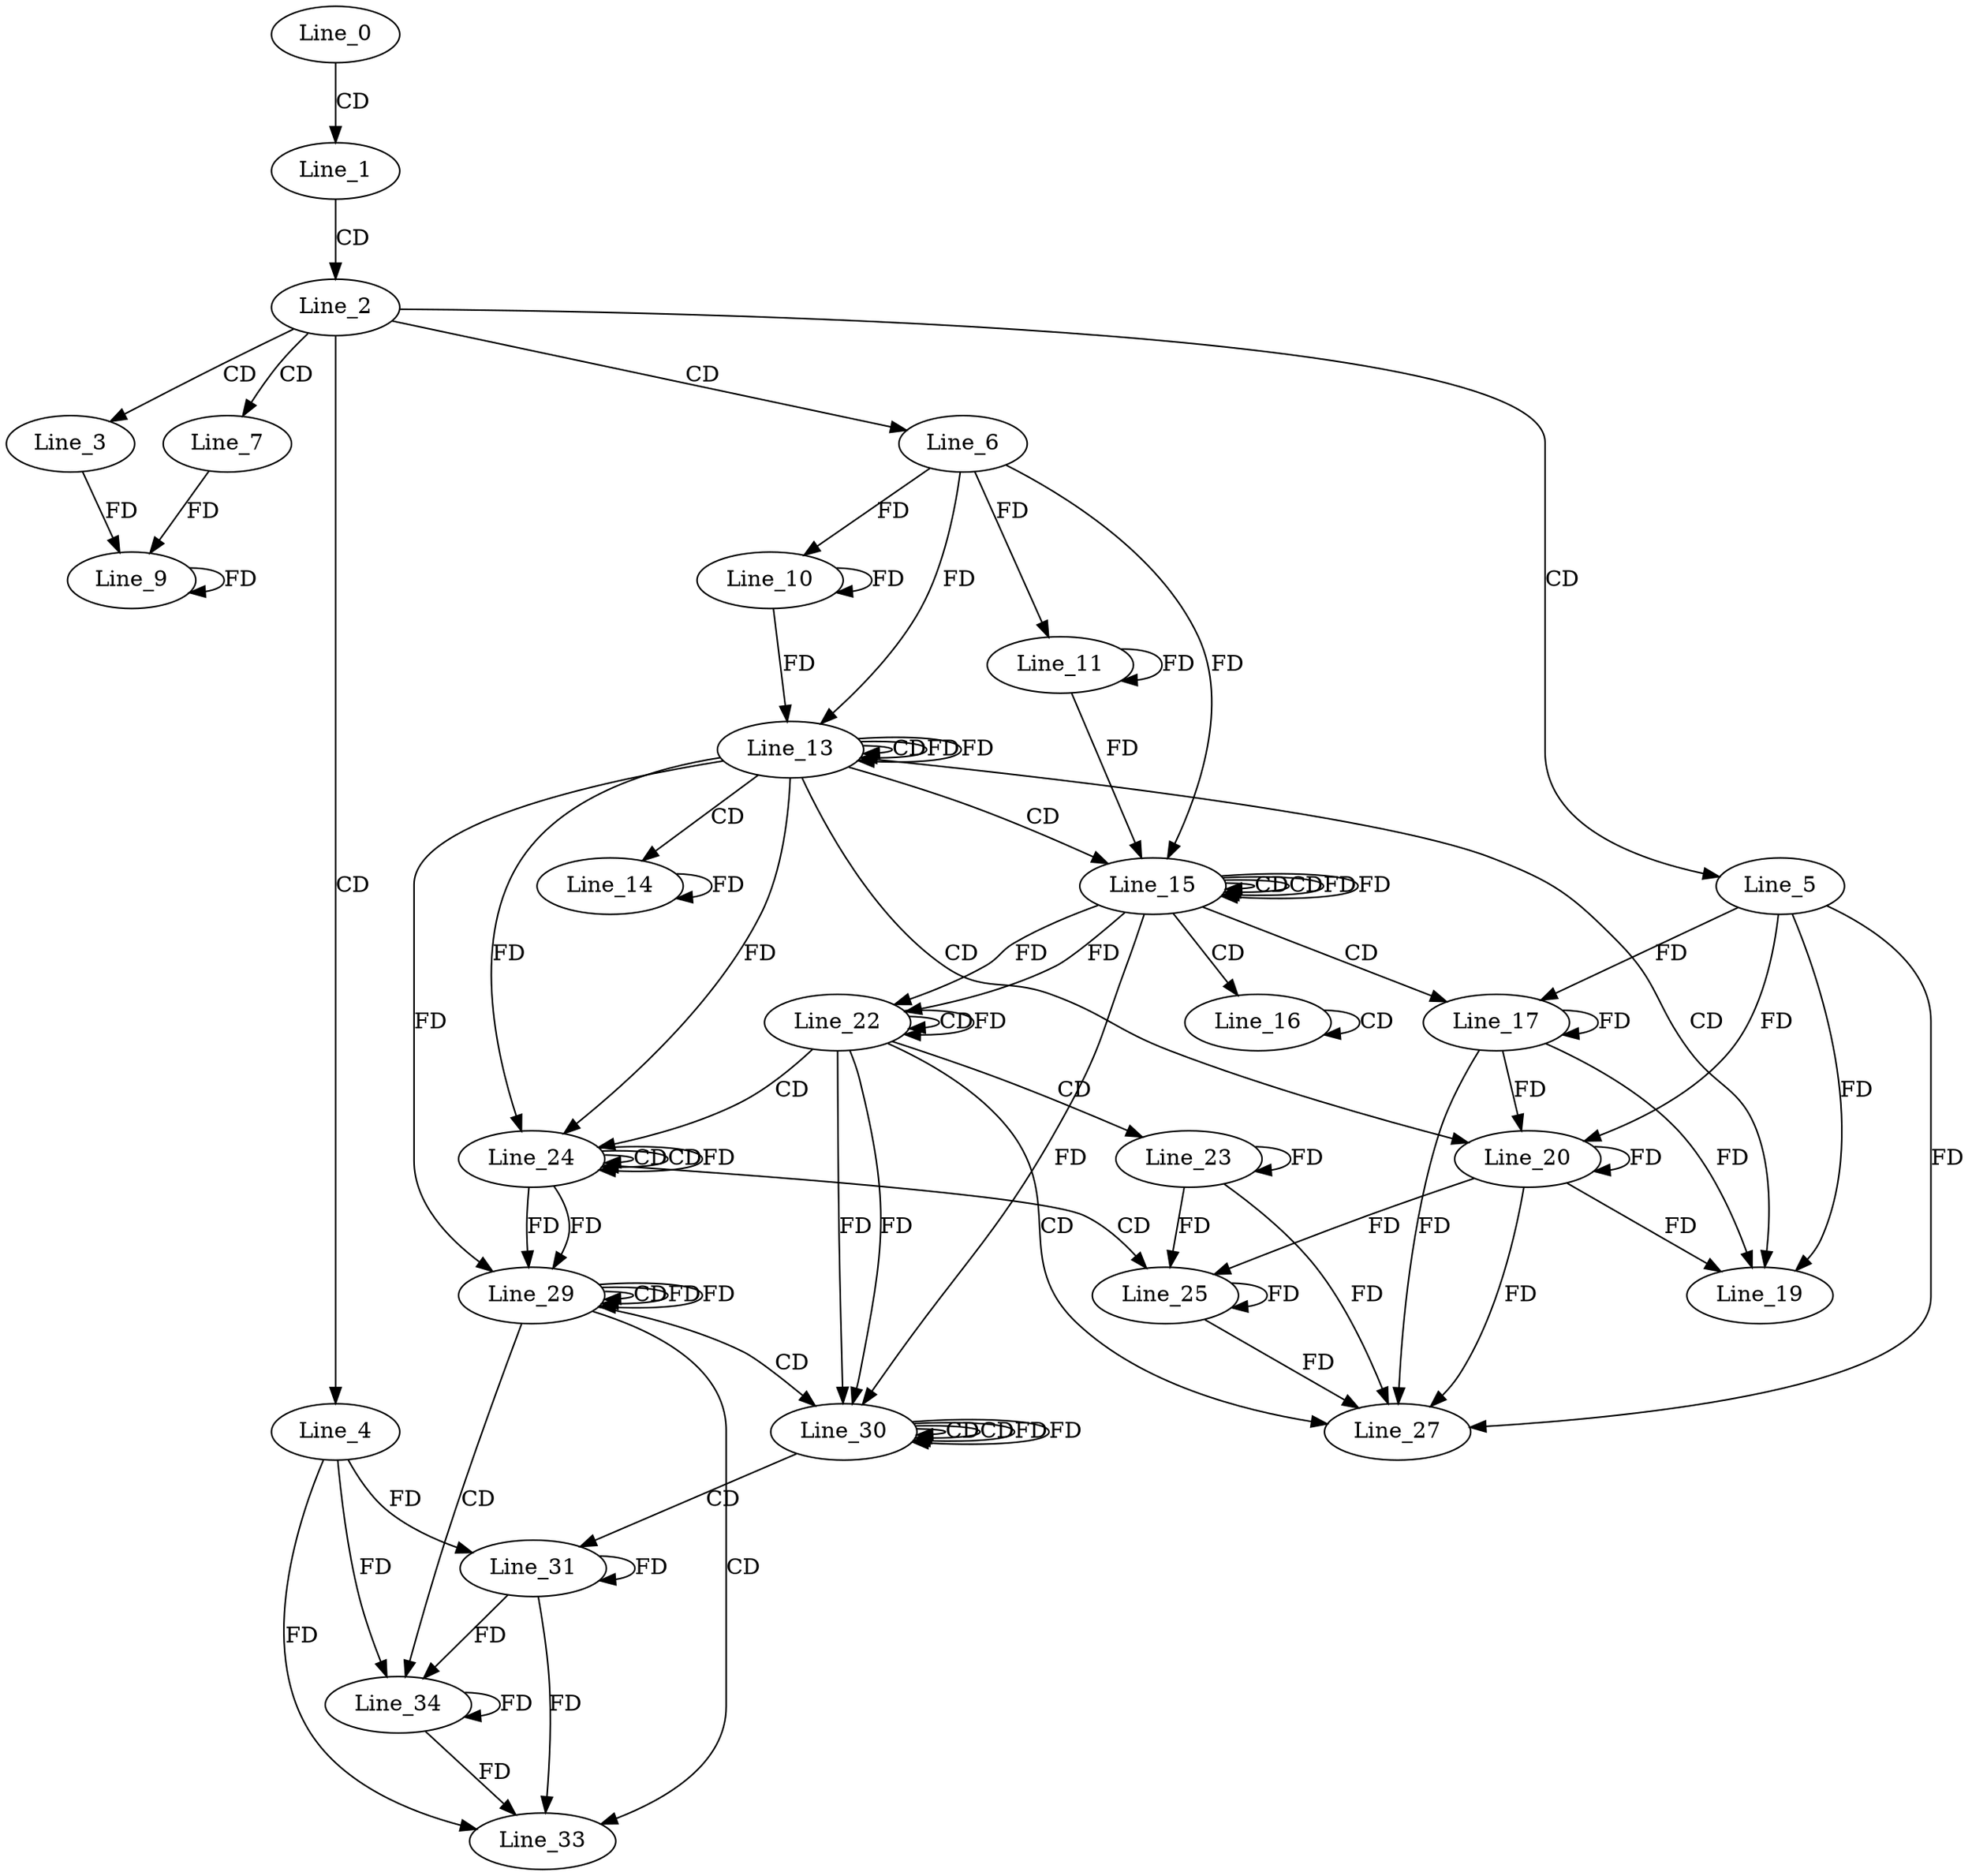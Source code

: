 digraph G {
  Line_0;
  Line_1;
  Line_2;
  Line_3;
  Line_4;
  Line_5;
  Line_6;
  Line_7;
  Line_9;
  Line_9;
  Line_9;
  Line_10;
  Line_10;
  Line_11;
  Line_11;
  Line_13;
  Line_13;
  Line_13;
  Line_14;
  Line_14;
  Line_14;
  Line_15;
  Line_15;
  Line_15;
  Line_16;
  Line_16;
  Line_17;
  Line_19;
  Line_20;
  Line_22;
  Line_22;
  Line_22;
  Line_23;
  Line_24;
  Line_24;
  Line_24;
  Line_25;
  Line_27;
  Line_29;
  Line_29;
  Line_29;
  Line_30;
  Line_30;
  Line_30;
  Line_31;
  Line_33;
  Line_33;
  Line_33;
  Line_34;
  Line_0 -> Line_1 [ label="CD" ];
  Line_1 -> Line_2 [ label="CD" ];
  Line_2 -> Line_3 [ label="CD" ];
  Line_2 -> Line_4 [ label="CD" ];
  Line_2 -> Line_5 [ label="CD" ];
  Line_2 -> Line_6 [ label="CD" ];
  Line_2 -> Line_7 [ label="CD" ];
  Line_3 -> Line_9 [ label="FD" ];
  Line_9 -> Line_9 [ label="FD" ];
  Line_7 -> Line_9 [ label="FD" ];
  Line_6 -> Line_10 [ label="FD" ];
  Line_10 -> Line_10 [ label="FD" ];
  Line_6 -> Line_11 [ label="FD" ];
  Line_11 -> Line_11 [ label="FD" ];
  Line_6 -> Line_13 [ label="FD" ];
  Line_10 -> Line_13 [ label="FD" ];
  Line_13 -> Line_13 [ label="CD" ];
  Line_13 -> Line_13 [ label="FD" ];
  Line_13 -> Line_14 [ label="CD" ];
  Line_14 -> Line_14 [ label="FD" ];
  Line_13 -> Line_15 [ label="CD" ];
  Line_15 -> Line_15 [ label="CD" ];
  Line_6 -> Line_15 [ label="FD" ];
  Line_11 -> Line_15 [ label="FD" ];
  Line_15 -> Line_15 [ label="CD" ];
  Line_15 -> Line_15 [ label="FD" ];
  Line_15 -> Line_16 [ label="CD" ];
  Line_16 -> Line_16 [ label="CD" ];
  Line_15 -> Line_17 [ label="CD" ];
  Line_17 -> Line_17 [ label="FD" ];
  Line_5 -> Line_17 [ label="FD" ];
  Line_13 -> Line_19 [ label="CD" ];
  Line_17 -> Line_19 [ label="FD" ];
  Line_5 -> Line_19 [ label="FD" ];
  Line_13 -> Line_20 [ label="CD" ];
  Line_17 -> Line_20 [ label="FD" ];
  Line_20 -> Line_20 [ label="FD" ];
  Line_5 -> Line_20 [ label="FD" ];
  Line_15 -> Line_22 [ label="FD" ];
  Line_22 -> Line_22 [ label="CD" ];
  Line_22 -> Line_22 [ label="FD" ];
  Line_15 -> Line_22 [ label="FD" ];
  Line_22 -> Line_23 [ label="CD" ];
  Line_23 -> Line_23 [ label="FD" ];
  Line_22 -> Line_24 [ label="CD" ];
  Line_24 -> Line_24 [ label="CD" ];
  Line_13 -> Line_24 [ label="FD" ];
  Line_24 -> Line_24 [ label="CD" ];
  Line_24 -> Line_24 [ label="FD" ];
  Line_13 -> Line_24 [ label="FD" ];
  Line_24 -> Line_25 [ label="CD" ];
  Line_25 -> Line_25 [ label="FD" ];
  Line_23 -> Line_25 [ label="FD" ];
  Line_20 -> Line_25 [ label="FD" ];
  Line_22 -> Line_27 [ label="CD" ];
  Line_25 -> Line_27 [ label="FD" ];
  Line_23 -> Line_27 [ label="FD" ];
  Line_17 -> Line_27 [ label="FD" ];
  Line_20 -> Line_27 [ label="FD" ];
  Line_5 -> Line_27 [ label="FD" ];
  Line_24 -> Line_29 [ label="FD" ];
  Line_29 -> Line_29 [ label="CD" ];
  Line_29 -> Line_29 [ label="FD" ];
  Line_24 -> Line_29 [ label="FD" ];
  Line_13 -> Line_29 [ label="FD" ];
  Line_29 -> Line_30 [ label="CD" ];
  Line_30 -> Line_30 [ label="CD" ];
  Line_22 -> Line_30 [ label="FD" ];
  Line_30 -> Line_30 [ label="CD" ];
  Line_30 -> Line_30 [ label="FD" ];
  Line_22 -> Line_30 [ label="FD" ];
  Line_15 -> Line_30 [ label="FD" ];
  Line_30 -> Line_31 [ label="CD" ];
  Line_31 -> Line_31 [ label="FD" ];
  Line_4 -> Line_31 [ label="FD" ];
  Line_29 -> Line_33 [ label="CD" ];
  Line_31 -> Line_33 [ label="FD" ];
  Line_4 -> Line_33 [ label="FD" ];
  Line_29 -> Line_34 [ label="CD" ];
  Line_31 -> Line_34 [ label="FD" ];
  Line_34 -> Line_34 [ label="FD" ];
  Line_4 -> Line_34 [ label="FD" ];
  Line_13 -> Line_13 [ label="FD" ];
  Line_20 -> Line_19 [ label="FD" ];
  Line_15 -> Line_15 [ label="FD" ];
  Line_29 -> Line_29 [ label="FD" ];
  Line_34 -> Line_33 [ label="FD" ];
  Line_30 -> Line_30 [ label="FD" ];
}
